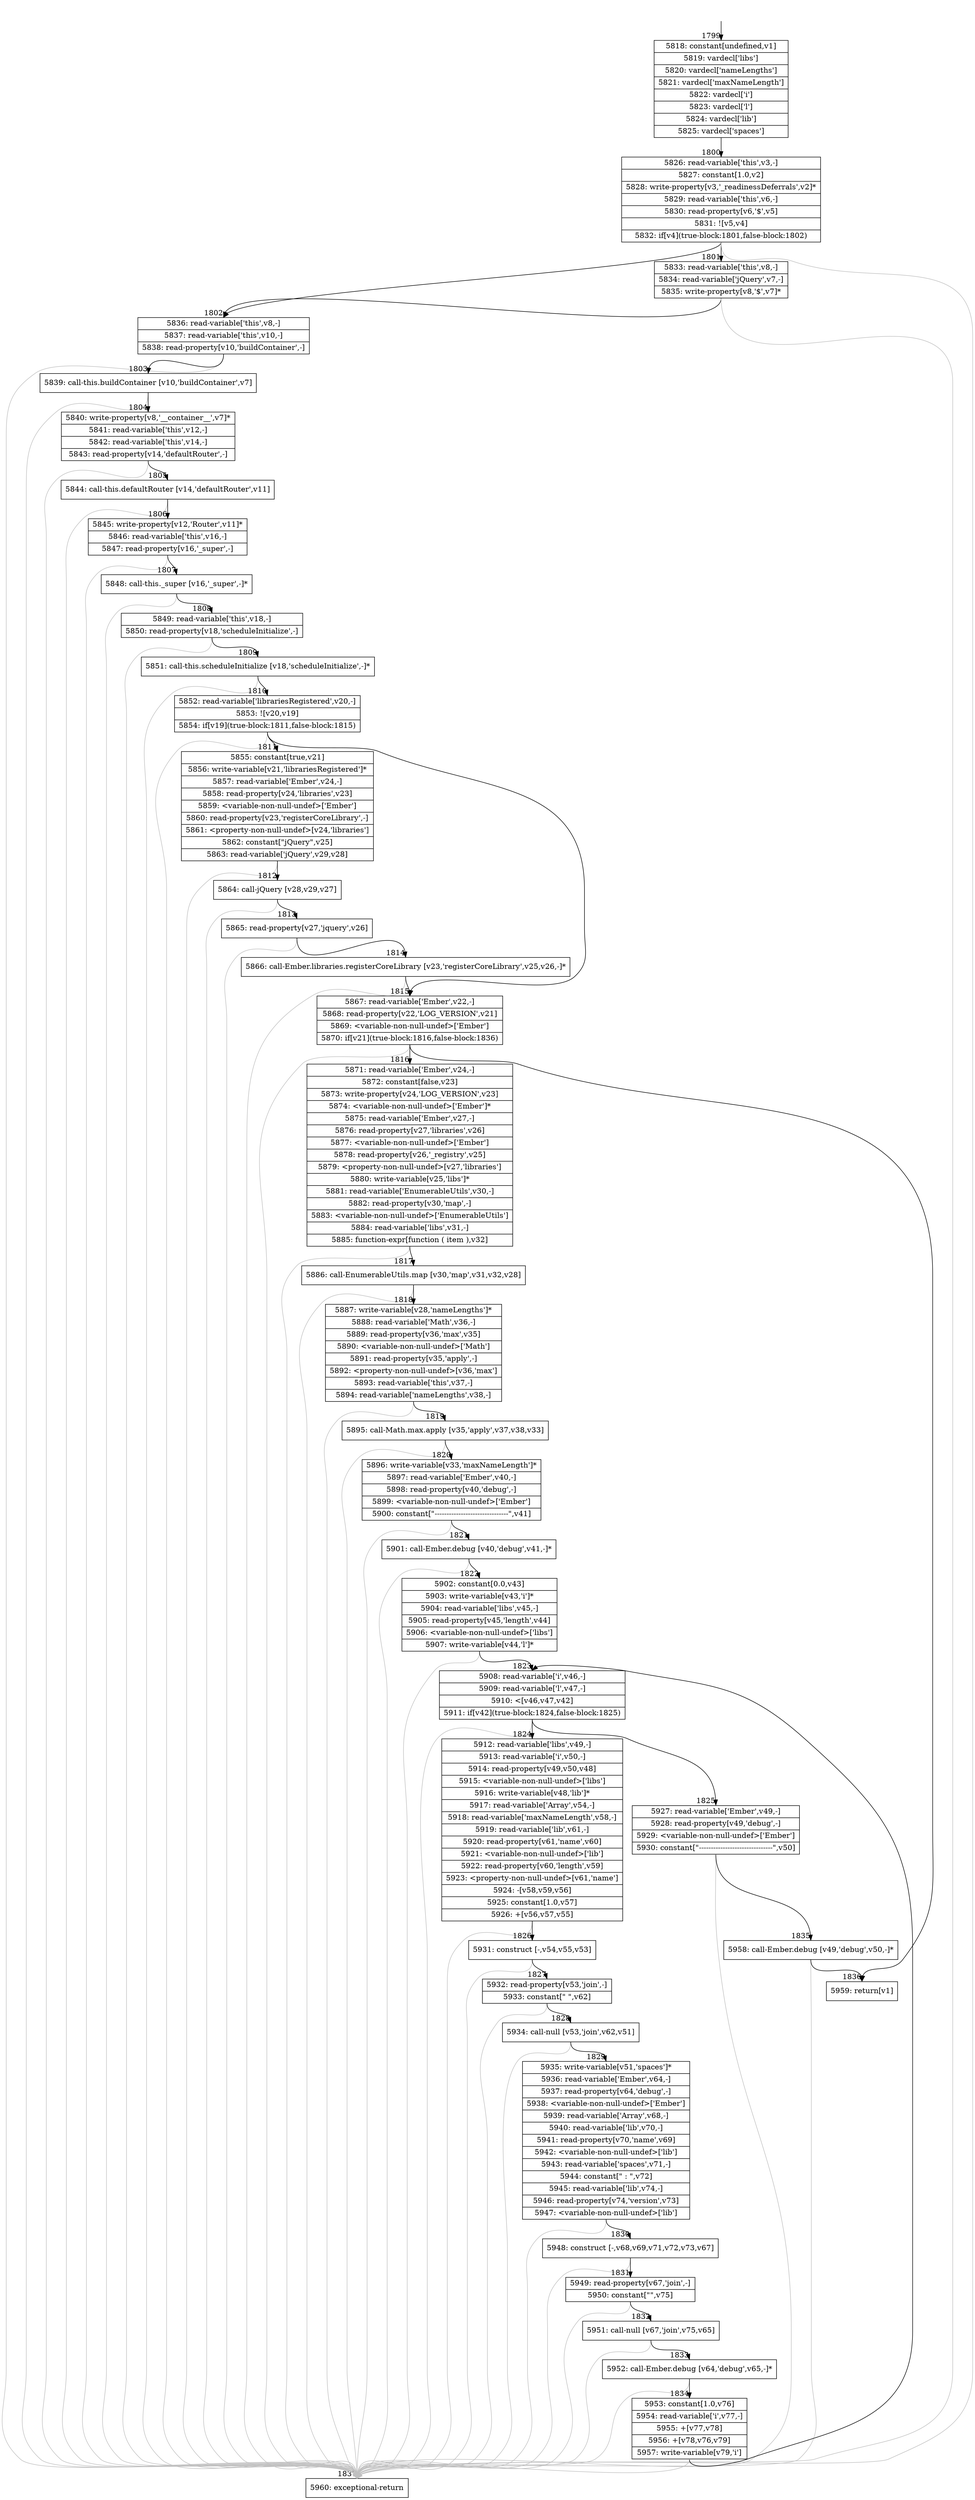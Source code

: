 digraph {
rankdir="TD"
BB_entry136[shape=none,label=""];
BB_entry136 -> BB1799 [tailport=s, headport=n, headlabel="    1799"]
BB1799 [shape=record label="{5818: constant[undefined,v1]|5819: vardecl['libs']|5820: vardecl['nameLengths']|5821: vardecl['maxNameLength']|5822: vardecl['i']|5823: vardecl['l']|5824: vardecl['lib']|5825: vardecl['spaces']}" ] 
BB1799 -> BB1800 [tailport=s, headport=n, headlabel="      1800"]
BB1800 [shape=record label="{5826: read-variable['this',v3,-]|5827: constant[1.0,v2]|5828: write-property[v3,'_readinessDeferrals',v2]*|5829: read-variable['this',v6,-]|5830: read-property[v6,'$',v5]|5831: ![v5,v4]|5832: if[v4](true-block:1801,false-block:1802)}" ] 
BB1800 -> BB1801 [tailport=s, headport=n, headlabel="      1801"]
BB1800 -> BB1802 [tailport=s, headport=n, headlabel="      1802"]
BB1800 -> BB1837 [tailport=s, headport=n, color=gray, headlabel="      1837"]
BB1801 [shape=record label="{5833: read-variable['this',v8,-]|5834: read-variable['jQuery',v7,-]|5835: write-property[v8,'$',v7]*}" ] 
BB1801 -> BB1802 [tailport=s, headport=n]
BB1801 -> BB1837 [tailport=s, headport=n, color=gray]
BB1802 [shape=record label="{5836: read-variable['this',v8,-]|5837: read-variable['this',v10,-]|5838: read-property[v10,'buildContainer',-]}" ] 
BB1802 -> BB1803 [tailport=s, headport=n, headlabel="      1803"]
BB1802 -> BB1837 [tailport=s, headport=n, color=gray]
BB1803 [shape=record label="{5839: call-this.buildContainer [v10,'buildContainer',v7]}" ] 
BB1803 -> BB1804 [tailport=s, headport=n, headlabel="      1804"]
BB1803 -> BB1837 [tailport=s, headport=n, color=gray]
BB1804 [shape=record label="{5840: write-property[v8,'__container__',v7]*|5841: read-variable['this',v12,-]|5842: read-variable['this',v14,-]|5843: read-property[v14,'defaultRouter',-]}" ] 
BB1804 -> BB1805 [tailport=s, headport=n, headlabel="      1805"]
BB1804 -> BB1837 [tailport=s, headport=n, color=gray]
BB1805 [shape=record label="{5844: call-this.defaultRouter [v14,'defaultRouter',v11]}" ] 
BB1805 -> BB1806 [tailport=s, headport=n, headlabel="      1806"]
BB1805 -> BB1837 [tailport=s, headport=n, color=gray]
BB1806 [shape=record label="{5845: write-property[v12,'Router',v11]*|5846: read-variable['this',v16,-]|5847: read-property[v16,'_super',-]}" ] 
BB1806 -> BB1807 [tailport=s, headport=n, headlabel="      1807"]
BB1806 -> BB1837 [tailport=s, headport=n, color=gray]
BB1807 [shape=record label="{5848: call-this._super [v16,'_super',-]*}" ] 
BB1807 -> BB1808 [tailport=s, headport=n, headlabel="      1808"]
BB1807 -> BB1837 [tailport=s, headport=n, color=gray]
BB1808 [shape=record label="{5849: read-variable['this',v18,-]|5850: read-property[v18,'scheduleInitialize',-]}" ] 
BB1808 -> BB1809 [tailport=s, headport=n, headlabel="      1809"]
BB1808 -> BB1837 [tailport=s, headport=n, color=gray]
BB1809 [shape=record label="{5851: call-this.scheduleInitialize [v18,'scheduleInitialize',-]*}" ] 
BB1809 -> BB1810 [tailport=s, headport=n, headlabel="      1810"]
BB1809 -> BB1837 [tailport=s, headport=n, color=gray]
BB1810 [shape=record label="{5852: read-variable['librariesRegistered',v20,-]|5853: ![v20,v19]|5854: if[v19](true-block:1811,false-block:1815)}" ] 
BB1810 -> BB1811 [tailport=s, headport=n, headlabel="      1811"]
BB1810 -> BB1815 [tailport=s, headport=n, headlabel="      1815"]
BB1810 -> BB1837 [tailport=s, headport=n, color=gray]
BB1811 [shape=record label="{5855: constant[true,v21]|5856: write-variable[v21,'librariesRegistered']*|5857: read-variable['Ember',v24,-]|5858: read-property[v24,'libraries',v23]|5859: \<variable-non-null-undef\>['Ember']|5860: read-property[v23,'registerCoreLibrary',-]|5861: \<property-non-null-undef\>[v24,'libraries']|5862: constant[\"jQuery\",v25]|5863: read-variable['jQuery',v29,v28]}" ] 
BB1811 -> BB1812 [tailport=s, headport=n, headlabel="      1812"]
BB1811 -> BB1837 [tailport=s, headport=n, color=gray]
BB1812 [shape=record label="{5864: call-jQuery [v28,v29,v27]}" ] 
BB1812 -> BB1813 [tailport=s, headport=n, headlabel="      1813"]
BB1812 -> BB1837 [tailport=s, headport=n, color=gray]
BB1813 [shape=record label="{5865: read-property[v27,'jquery',v26]}" ] 
BB1813 -> BB1814 [tailport=s, headport=n, headlabel="      1814"]
BB1813 -> BB1837 [tailport=s, headport=n, color=gray]
BB1814 [shape=record label="{5866: call-Ember.libraries.registerCoreLibrary [v23,'registerCoreLibrary',v25,v26,-]*}" ] 
BB1814 -> BB1815 [tailport=s, headport=n]
BB1814 -> BB1837 [tailport=s, headport=n, color=gray]
BB1815 [shape=record label="{5867: read-variable['Ember',v22,-]|5868: read-property[v22,'LOG_VERSION',v21]|5869: \<variable-non-null-undef\>['Ember']|5870: if[v21](true-block:1816,false-block:1836)}" ] 
BB1815 -> BB1816 [tailport=s, headport=n, headlabel="      1816"]
BB1815 -> BB1836 [tailport=s, headport=n, headlabel="      1836"]
BB1815 -> BB1837 [tailport=s, headport=n, color=gray]
BB1816 [shape=record label="{5871: read-variable['Ember',v24,-]|5872: constant[false,v23]|5873: write-property[v24,'LOG_VERSION',v23]|5874: \<variable-non-null-undef\>['Ember']*|5875: read-variable['Ember',v27,-]|5876: read-property[v27,'libraries',v26]|5877: \<variable-non-null-undef\>['Ember']|5878: read-property[v26,'_registry',v25]|5879: \<property-non-null-undef\>[v27,'libraries']|5880: write-variable[v25,'libs']*|5881: read-variable['EnumerableUtils',v30,-]|5882: read-property[v30,'map',-]|5883: \<variable-non-null-undef\>['EnumerableUtils']|5884: read-variable['libs',v31,-]|5885: function-expr[function ( item ),v32]}" ] 
BB1816 -> BB1817 [tailport=s, headport=n, headlabel="      1817"]
BB1816 -> BB1837 [tailport=s, headport=n, color=gray]
BB1817 [shape=record label="{5886: call-EnumerableUtils.map [v30,'map',v31,v32,v28]}" ] 
BB1817 -> BB1818 [tailport=s, headport=n, headlabel="      1818"]
BB1817 -> BB1837 [tailport=s, headport=n, color=gray]
BB1818 [shape=record label="{5887: write-variable[v28,'nameLengths']*|5888: read-variable['Math',v36,-]|5889: read-property[v36,'max',v35]|5890: \<variable-non-null-undef\>['Math']|5891: read-property[v35,'apply',-]|5892: \<property-non-null-undef\>[v36,'max']|5893: read-variable['this',v37,-]|5894: read-variable['nameLengths',v38,-]}" ] 
BB1818 -> BB1819 [tailport=s, headport=n, headlabel="      1819"]
BB1818 -> BB1837 [tailport=s, headport=n, color=gray]
BB1819 [shape=record label="{5895: call-Math.max.apply [v35,'apply',v37,v38,v33]}" ] 
BB1819 -> BB1820 [tailport=s, headport=n, headlabel="      1820"]
BB1819 -> BB1837 [tailport=s, headport=n, color=gray]
BB1820 [shape=record label="{5896: write-variable[v33,'maxNameLength']*|5897: read-variable['Ember',v40,-]|5898: read-property[v40,'debug',-]|5899: \<variable-non-null-undef\>['Ember']|5900: constant[\"-------------------------------\",v41]}" ] 
BB1820 -> BB1821 [tailport=s, headport=n, headlabel="      1821"]
BB1820 -> BB1837 [tailport=s, headport=n, color=gray]
BB1821 [shape=record label="{5901: call-Ember.debug [v40,'debug',v41,-]*}" ] 
BB1821 -> BB1822 [tailport=s, headport=n, headlabel="      1822"]
BB1821 -> BB1837 [tailport=s, headport=n, color=gray]
BB1822 [shape=record label="{5902: constant[0.0,v43]|5903: write-variable[v43,'i']*|5904: read-variable['libs',v45,-]|5905: read-property[v45,'length',v44]|5906: \<variable-non-null-undef\>['libs']|5907: write-variable[v44,'l']*}" ] 
BB1822 -> BB1823 [tailport=s, headport=n, headlabel="      1823"]
BB1822 -> BB1837 [tailport=s, headport=n, color=gray]
BB1823 [shape=record label="{5908: read-variable['i',v46,-]|5909: read-variable['l',v47,-]|5910: \<[v46,v47,v42]|5911: if[v42](true-block:1824,false-block:1825)}" ] 
BB1823 -> BB1824 [tailport=s, headport=n, headlabel="      1824"]
BB1823 -> BB1825 [tailport=s, headport=n, headlabel="      1825"]
BB1823 -> BB1837 [tailport=s, headport=n, color=gray]
BB1824 [shape=record label="{5912: read-variable['libs',v49,-]|5913: read-variable['i',v50,-]|5914: read-property[v49,v50,v48]|5915: \<variable-non-null-undef\>['libs']|5916: write-variable[v48,'lib']*|5917: read-variable['Array',v54,-]|5918: read-variable['maxNameLength',v58,-]|5919: read-variable['lib',v61,-]|5920: read-property[v61,'name',v60]|5921: \<variable-non-null-undef\>['lib']|5922: read-property[v60,'length',v59]|5923: \<property-non-null-undef\>[v61,'name']|5924: -[v58,v59,v56]|5925: constant[1.0,v57]|5926: +[v56,v57,v55]}" ] 
BB1824 -> BB1826 [tailport=s, headport=n, headlabel="      1826"]
BB1824 -> BB1837 [tailport=s, headport=n, color=gray]
BB1825 [shape=record label="{5927: read-variable['Ember',v49,-]|5928: read-property[v49,'debug',-]|5929: \<variable-non-null-undef\>['Ember']|5930: constant[\"-------------------------------\",v50]}" ] 
BB1825 -> BB1835 [tailport=s, headport=n, headlabel="      1835"]
BB1825 -> BB1837 [tailport=s, headport=n, color=gray]
BB1826 [shape=record label="{5931: construct [-,v54,v55,v53]}" ] 
BB1826 -> BB1827 [tailport=s, headport=n, headlabel="      1827"]
BB1826 -> BB1837 [tailport=s, headport=n, color=gray]
BB1827 [shape=record label="{5932: read-property[v53,'join',-]|5933: constant[\" \",v62]}" ] 
BB1827 -> BB1828 [tailport=s, headport=n, headlabel="      1828"]
BB1827 -> BB1837 [tailport=s, headport=n, color=gray]
BB1828 [shape=record label="{5934: call-null [v53,'join',v62,v51]}" ] 
BB1828 -> BB1829 [tailport=s, headport=n, headlabel="      1829"]
BB1828 -> BB1837 [tailport=s, headport=n, color=gray]
BB1829 [shape=record label="{5935: write-variable[v51,'spaces']*|5936: read-variable['Ember',v64,-]|5937: read-property[v64,'debug',-]|5938: \<variable-non-null-undef\>['Ember']|5939: read-variable['Array',v68,-]|5940: read-variable['lib',v70,-]|5941: read-property[v70,'name',v69]|5942: \<variable-non-null-undef\>['lib']|5943: read-variable['spaces',v71,-]|5944: constant[\" : \",v72]|5945: read-variable['lib',v74,-]|5946: read-property[v74,'version',v73]|5947: \<variable-non-null-undef\>['lib']}" ] 
BB1829 -> BB1830 [tailport=s, headport=n, headlabel="      1830"]
BB1829 -> BB1837 [tailport=s, headport=n, color=gray]
BB1830 [shape=record label="{5948: construct [-,v68,v69,v71,v72,v73,v67]}" ] 
BB1830 -> BB1831 [tailport=s, headport=n, headlabel="      1831"]
BB1830 -> BB1837 [tailport=s, headport=n, color=gray]
BB1831 [shape=record label="{5949: read-property[v67,'join',-]|5950: constant[\"\",v75]}" ] 
BB1831 -> BB1832 [tailport=s, headport=n, headlabel="      1832"]
BB1831 -> BB1837 [tailport=s, headport=n, color=gray]
BB1832 [shape=record label="{5951: call-null [v67,'join',v75,v65]}" ] 
BB1832 -> BB1833 [tailport=s, headport=n, headlabel="      1833"]
BB1832 -> BB1837 [tailport=s, headport=n, color=gray]
BB1833 [shape=record label="{5952: call-Ember.debug [v64,'debug',v65,-]*}" ] 
BB1833 -> BB1834 [tailport=s, headport=n, headlabel="      1834"]
BB1833 -> BB1837 [tailport=s, headport=n, color=gray]
BB1834 [shape=record label="{5953: constant[1.0,v76]|5954: read-variable['i',v77,-]|5955: +[v77,v78]|5956: +[v78,v76,v79]|5957: write-variable[v79,'i']}" ] 
BB1834 -> BB1823 [tailport=s, headport=n]
BB1834 -> BB1837 [tailport=s, headport=n, color=gray]
BB1835 [shape=record label="{5958: call-Ember.debug [v49,'debug',v50,-]*}" ] 
BB1835 -> BB1836 [tailport=s, headport=n]
BB1835 -> BB1837 [tailport=s, headport=n, color=gray]
BB1836 [shape=record label="{5959: return[v1]}" ] 
BB1837 [shape=record label="{5960: exceptional-return}" ] 
//#$~ 2720
}
